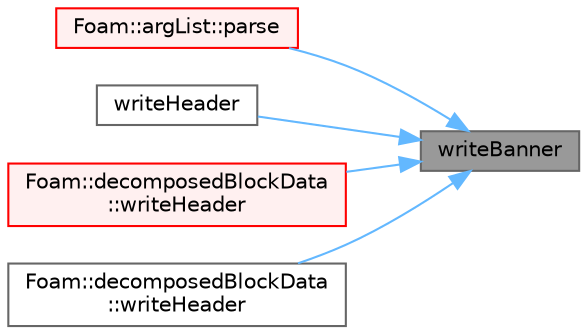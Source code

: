 digraph "writeBanner"
{
 // LATEX_PDF_SIZE
  bgcolor="transparent";
  edge [fontname=Helvetica,fontsize=10,labelfontname=Helvetica,labelfontsize=10];
  node [fontname=Helvetica,fontsize=10,shape=box,height=0.2,width=0.4];
  rankdir="RL";
  Node1 [id="Node000001",label="writeBanner",height=0.2,width=0.4,color="gray40", fillcolor="grey60", style="filled", fontcolor="black",tooltip=" "];
  Node1 -> Node2 [id="edge1_Node000001_Node000002",dir="back",color="steelblue1",style="solid",tooltip=" "];
  Node2 [id="Node000002",label="Foam::argList::parse",height=0.2,width=0.4,color="red", fillcolor="#FFF0F0", style="filled",URL="$classFoam_1_1argList.html#a00aad68f835a5c0bcb8920505bb0bd10",tooltip=" "];
  Node1 -> Node5 [id="edge2_Node000001_Node000005",dir="back",color="steelblue1",style="solid",tooltip=" "];
  Node5 [id="Node000005",label="writeHeader",height=0.2,width=0.4,color="grey40", fillcolor="white", style="filled",URL="$classFoam_1_1IOobject.html#a93d7e67e6141bb3a71094293142e7572",tooltip=" "];
  Node1 -> Node6 [id="edge3_Node000001_Node000006",dir="back",color="steelblue1",style="solid",tooltip=" "];
  Node6 [id="Node000006",label="Foam::decomposedBlockData\l::writeHeader",height=0.2,width=0.4,color="red", fillcolor="#FFF0F0", style="filled",URL="$classFoam_1_1decomposedBlockData.html#a6339005adc3682c4e6a05af637145113",tooltip=" "];
  Node1 -> Node10 [id="edge4_Node000001_Node000010",dir="back",color="steelblue1",style="solid",tooltip=" "];
  Node10 [id="Node000010",label="Foam::decomposedBlockData\l::writeHeader",height=0.2,width=0.4,color="grey40", fillcolor="white", style="filled",URL="$classFoam_1_1decomposedBlockData.html#a48d5a7ea2dd011931eb703ba9952625d",tooltip=" "];
}
